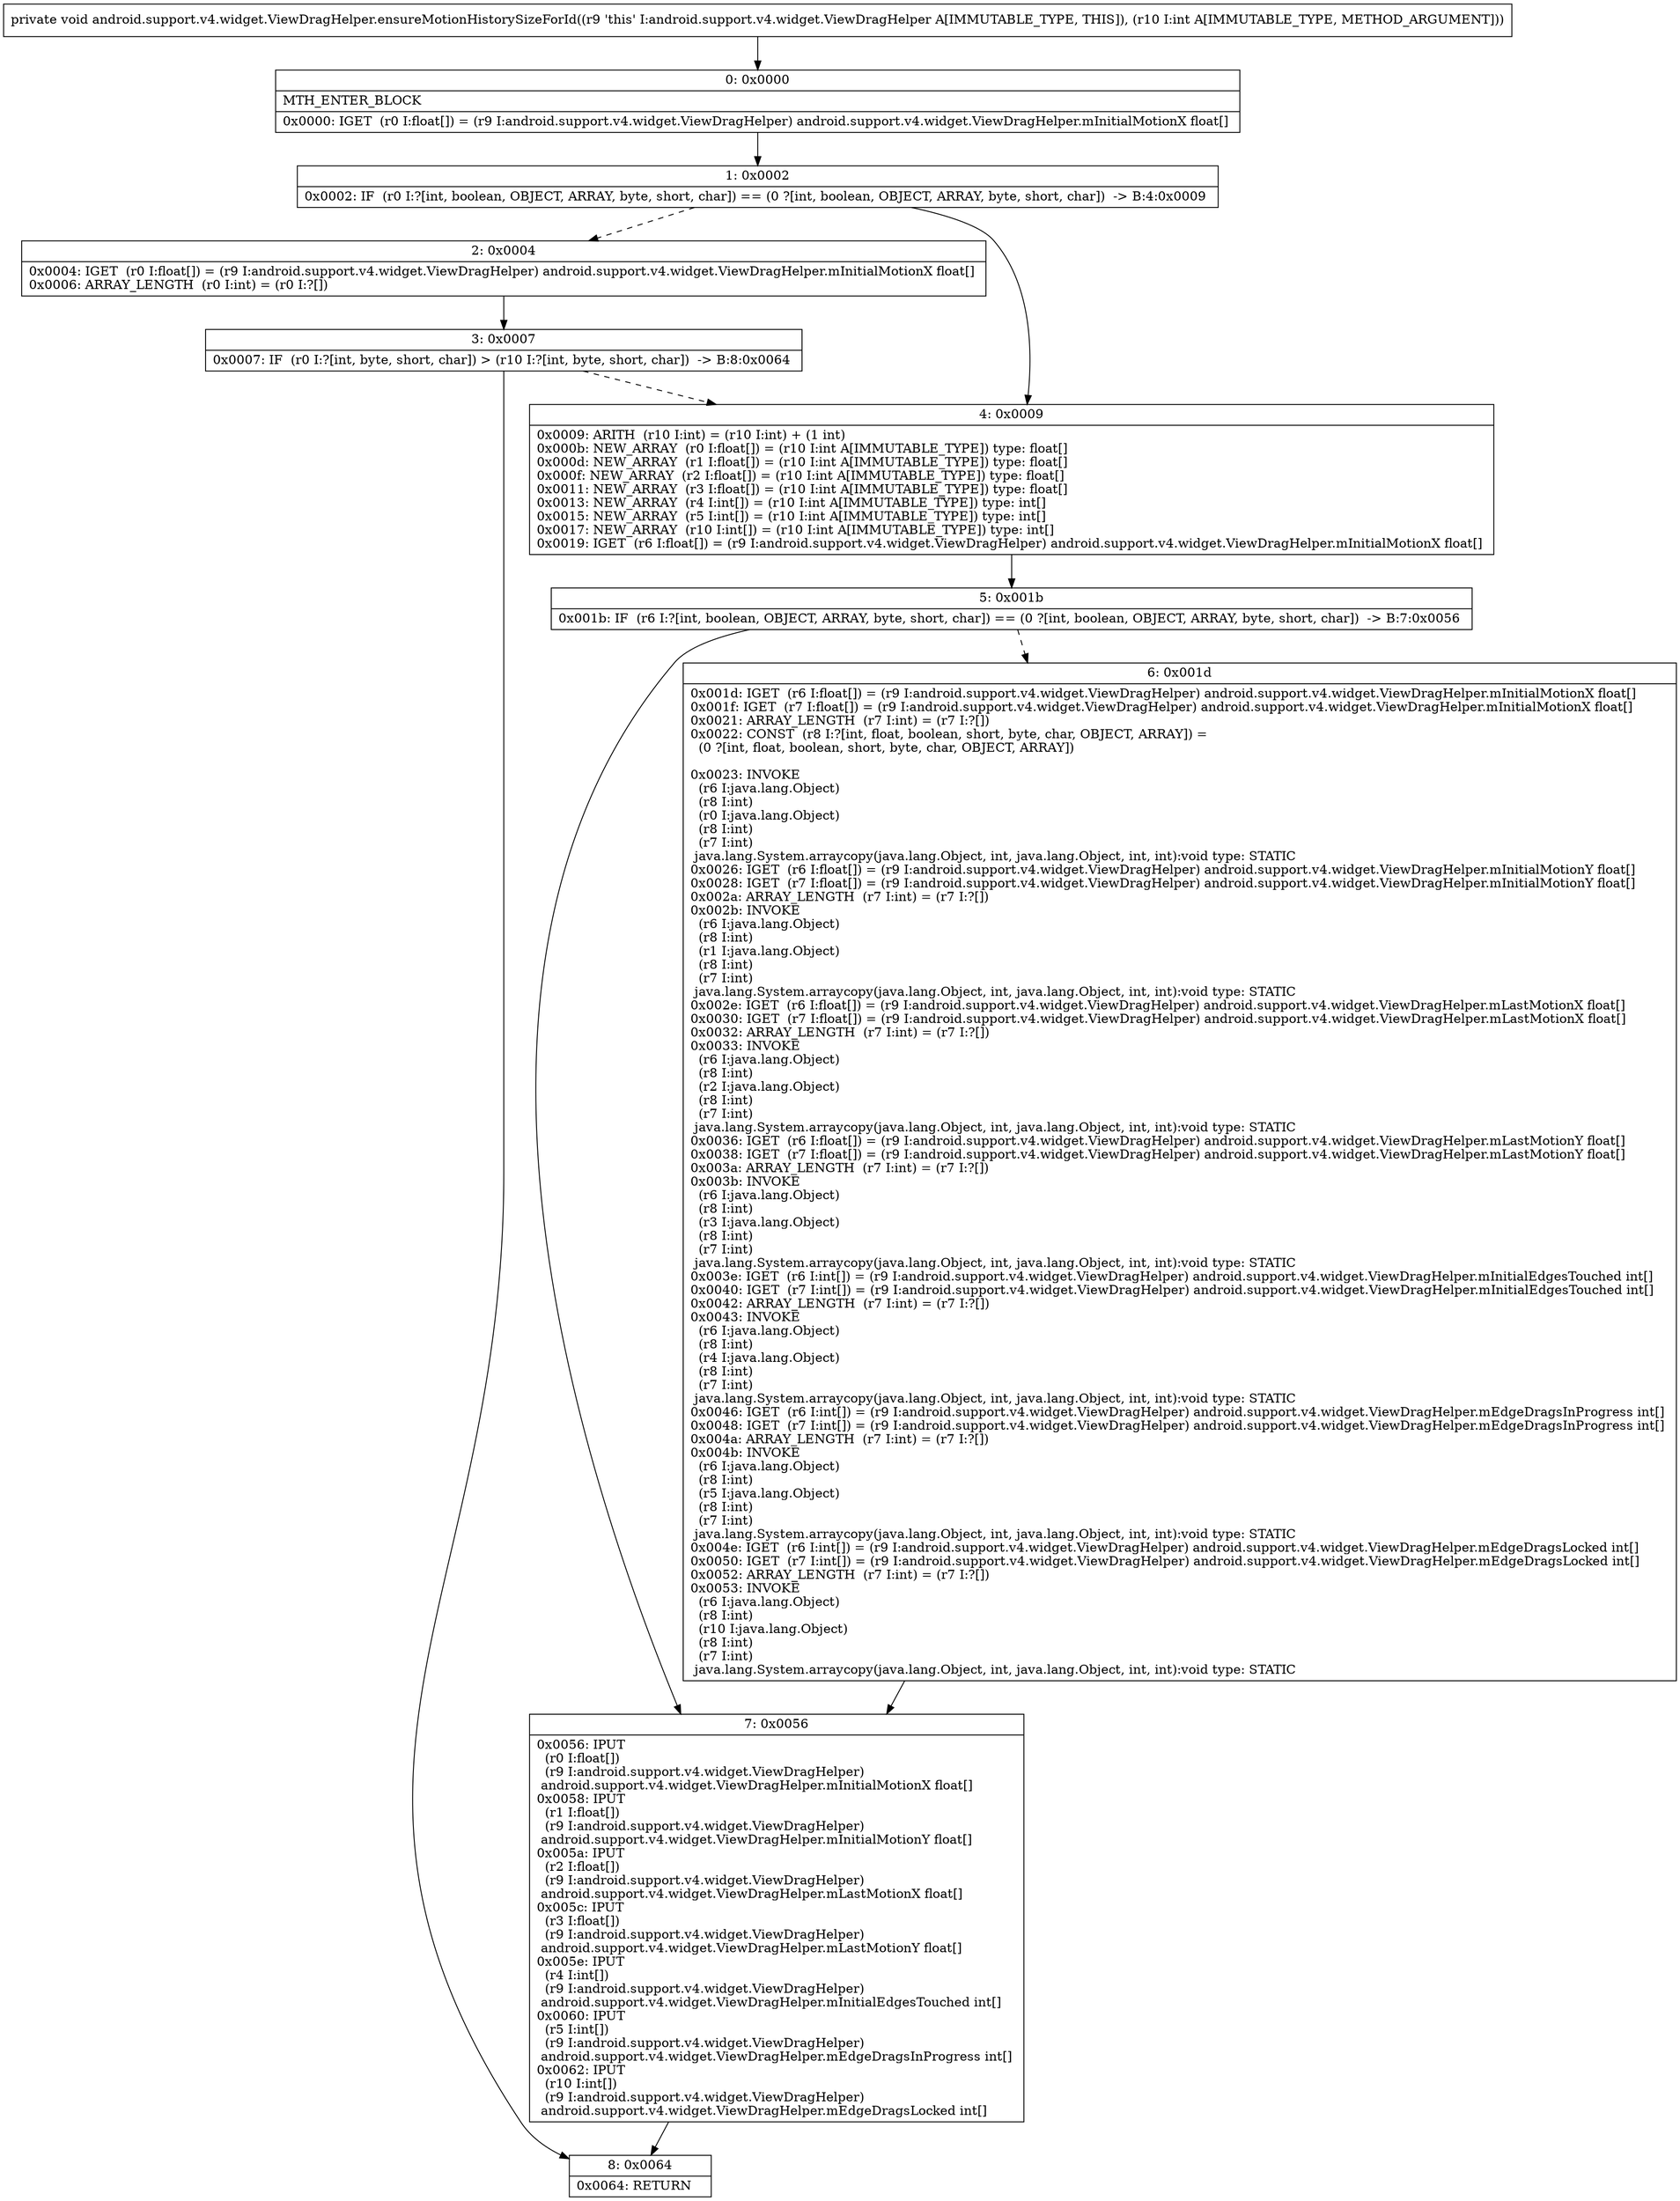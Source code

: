 digraph "CFG forandroid.support.v4.widget.ViewDragHelper.ensureMotionHistorySizeForId(I)V" {
Node_0 [shape=record,label="{0\:\ 0x0000|MTH_ENTER_BLOCK\l|0x0000: IGET  (r0 I:float[]) = (r9 I:android.support.v4.widget.ViewDragHelper) android.support.v4.widget.ViewDragHelper.mInitialMotionX float[] \l}"];
Node_1 [shape=record,label="{1\:\ 0x0002|0x0002: IF  (r0 I:?[int, boolean, OBJECT, ARRAY, byte, short, char]) == (0 ?[int, boolean, OBJECT, ARRAY, byte, short, char])  \-\> B:4:0x0009 \l}"];
Node_2 [shape=record,label="{2\:\ 0x0004|0x0004: IGET  (r0 I:float[]) = (r9 I:android.support.v4.widget.ViewDragHelper) android.support.v4.widget.ViewDragHelper.mInitialMotionX float[] \l0x0006: ARRAY_LENGTH  (r0 I:int) = (r0 I:?[]) \l}"];
Node_3 [shape=record,label="{3\:\ 0x0007|0x0007: IF  (r0 I:?[int, byte, short, char]) \> (r10 I:?[int, byte, short, char])  \-\> B:8:0x0064 \l}"];
Node_4 [shape=record,label="{4\:\ 0x0009|0x0009: ARITH  (r10 I:int) = (r10 I:int) + (1 int) \l0x000b: NEW_ARRAY  (r0 I:float[]) = (r10 I:int A[IMMUTABLE_TYPE]) type: float[] \l0x000d: NEW_ARRAY  (r1 I:float[]) = (r10 I:int A[IMMUTABLE_TYPE]) type: float[] \l0x000f: NEW_ARRAY  (r2 I:float[]) = (r10 I:int A[IMMUTABLE_TYPE]) type: float[] \l0x0011: NEW_ARRAY  (r3 I:float[]) = (r10 I:int A[IMMUTABLE_TYPE]) type: float[] \l0x0013: NEW_ARRAY  (r4 I:int[]) = (r10 I:int A[IMMUTABLE_TYPE]) type: int[] \l0x0015: NEW_ARRAY  (r5 I:int[]) = (r10 I:int A[IMMUTABLE_TYPE]) type: int[] \l0x0017: NEW_ARRAY  (r10 I:int[]) = (r10 I:int A[IMMUTABLE_TYPE]) type: int[] \l0x0019: IGET  (r6 I:float[]) = (r9 I:android.support.v4.widget.ViewDragHelper) android.support.v4.widget.ViewDragHelper.mInitialMotionX float[] \l}"];
Node_5 [shape=record,label="{5\:\ 0x001b|0x001b: IF  (r6 I:?[int, boolean, OBJECT, ARRAY, byte, short, char]) == (0 ?[int, boolean, OBJECT, ARRAY, byte, short, char])  \-\> B:7:0x0056 \l}"];
Node_6 [shape=record,label="{6\:\ 0x001d|0x001d: IGET  (r6 I:float[]) = (r9 I:android.support.v4.widget.ViewDragHelper) android.support.v4.widget.ViewDragHelper.mInitialMotionX float[] \l0x001f: IGET  (r7 I:float[]) = (r9 I:android.support.v4.widget.ViewDragHelper) android.support.v4.widget.ViewDragHelper.mInitialMotionX float[] \l0x0021: ARRAY_LENGTH  (r7 I:int) = (r7 I:?[]) \l0x0022: CONST  (r8 I:?[int, float, boolean, short, byte, char, OBJECT, ARRAY]) = \l  (0 ?[int, float, boolean, short, byte, char, OBJECT, ARRAY])\l \l0x0023: INVOKE  \l  (r6 I:java.lang.Object)\l  (r8 I:int)\l  (r0 I:java.lang.Object)\l  (r8 I:int)\l  (r7 I:int)\l java.lang.System.arraycopy(java.lang.Object, int, java.lang.Object, int, int):void type: STATIC \l0x0026: IGET  (r6 I:float[]) = (r9 I:android.support.v4.widget.ViewDragHelper) android.support.v4.widget.ViewDragHelper.mInitialMotionY float[] \l0x0028: IGET  (r7 I:float[]) = (r9 I:android.support.v4.widget.ViewDragHelper) android.support.v4.widget.ViewDragHelper.mInitialMotionY float[] \l0x002a: ARRAY_LENGTH  (r7 I:int) = (r7 I:?[]) \l0x002b: INVOKE  \l  (r6 I:java.lang.Object)\l  (r8 I:int)\l  (r1 I:java.lang.Object)\l  (r8 I:int)\l  (r7 I:int)\l java.lang.System.arraycopy(java.lang.Object, int, java.lang.Object, int, int):void type: STATIC \l0x002e: IGET  (r6 I:float[]) = (r9 I:android.support.v4.widget.ViewDragHelper) android.support.v4.widget.ViewDragHelper.mLastMotionX float[] \l0x0030: IGET  (r7 I:float[]) = (r9 I:android.support.v4.widget.ViewDragHelper) android.support.v4.widget.ViewDragHelper.mLastMotionX float[] \l0x0032: ARRAY_LENGTH  (r7 I:int) = (r7 I:?[]) \l0x0033: INVOKE  \l  (r6 I:java.lang.Object)\l  (r8 I:int)\l  (r2 I:java.lang.Object)\l  (r8 I:int)\l  (r7 I:int)\l java.lang.System.arraycopy(java.lang.Object, int, java.lang.Object, int, int):void type: STATIC \l0x0036: IGET  (r6 I:float[]) = (r9 I:android.support.v4.widget.ViewDragHelper) android.support.v4.widget.ViewDragHelper.mLastMotionY float[] \l0x0038: IGET  (r7 I:float[]) = (r9 I:android.support.v4.widget.ViewDragHelper) android.support.v4.widget.ViewDragHelper.mLastMotionY float[] \l0x003a: ARRAY_LENGTH  (r7 I:int) = (r7 I:?[]) \l0x003b: INVOKE  \l  (r6 I:java.lang.Object)\l  (r8 I:int)\l  (r3 I:java.lang.Object)\l  (r8 I:int)\l  (r7 I:int)\l java.lang.System.arraycopy(java.lang.Object, int, java.lang.Object, int, int):void type: STATIC \l0x003e: IGET  (r6 I:int[]) = (r9 I:android.support.v4.widget.ViewDragHelper) android.support.v4.widget.ViewDragHelper.mInitialEdgesTouched int[] \l0x0040: IGET  (r7 I:int[]) = (r9 I:android.support.v4.widget.ViewDragHelper) android.support.v4.widget.ViewDragHelper.mInitialEdgesTouched int[] \l0x0042: ARRAY_LENGTH  (r7 I:int) = (r7 I:?[]) \l0x0043: INVOKE  \l  (r6 I:java.lang.Object)\l  (r8 I:int)\l  (r4 I:java.lang.Object)\l  (r8 I:int)\l  (r7 I:int)\l java.lang.System.arraycopy(java.lang.Object, int, java.lang.Object, int, int):void type: STATIC \l0x0046: IGET  (r6 I:int[]) = (r9 I:android.support.v4.widget.ViewDragHelper) android.support.v4.widget.ViewDragHelper.mEdgeDragsInProgress int[] \l0x0048: IGET  (r7 I:int[]) = (r9 I:android.support.v4.widget.ViewDragHelper) android.support.v4.widget.ViewDragHelper.mEdgeDragsInProgress int[] \l0x004a: ARRAY_LENGTH  (r7 I:int) = (r7 I:?[]) \l0x004b: INVOKE  \l  (r6 I:java.lang.Object)\l  (r8 I:int)\l  (r5 I:java.lang.Object)\l  (r8 I:int)\l  (r7 I:int)\l java.lang.System.arraycopy(java.lang.Object, int, java.lang.Object, int, int):void type: STATIC \l0x004e: IGET  (r6 I:int[]) = (r9 I:android.support.v4.widget.ViewDragHelper) android.support.v4.widget.ViewDragHelper.mEdgeDragsLocked int[] \l0x0050: IGET  (r7 I:int[]) = (r9 I:android.support.v4.widget.ViewDragHelper) android.support.v4.widget.ViewDragHelper.mEdgeDragsLocked int[] \l0x0052: ARRAY_LENGTH  (r7 I:int) = (r7 I:?[]) \l0x0053: INVOKE  \l  (r6 I:java.lang.Object)\l  (r8 I:int)\l  (r10 I:java.lang.Object)\l  (r8 I:int)\l  (r7 I:int)\l java.lang.System.arraycopy(java.lang.Object, int, java.lang.Object, int, int):void type: STATIC \l}"];
Node_7 [shape=record,label="{7\:\ 0x0056|0x0056: IPUT  \l  (r0 I:float[])\l  (r9 I:android.support.v4.widget.ViewDragHelper)\l android.support.v4.widget.ViewDragHelper.mInitialMotionX float[] \l0x0058: IPUT  \l  (r1 I:float[])\l  (r9 I:android.support.v4.widget.ViewDragHelper)\l android.support.v4.widget.ViewDragHelper.mInitialMotionY float[] \l0x005a: IPUT  \l  (r2 I:float[])\l  (r9 I:android.support.v4.widget.ViewDragHelper)\l android.support.v4.widget.ViewDragHelper.mLastMotionX float[] \l0x005c: IPUT  \l  (r3 I:float[])\l  (r9 I:android.support.v4.widget.ViewDragHelper)\l android.support.v4.widget.ViewDragHelper.mLastMotionY float[] \l0x005e: IPUT  \l  (r4 I:int[])\l  (r9 I:android.support.v4.widget.ViewDragHelper)\l android.support.v4.widget.ViewDragHelper.mInitialEdgesTouched int[] \l0x0060: IPUT  \l  (r5 I:int[])\l  (r9 I:android.support.v4.widget.ViewDragHelper)\l android.support.v4.widget.ViewDragHelper.mEdgeDragsInProgress int[] \l0x0062: IPUT  \l  (r10 I:int[])\l  (r9 I:android.support.v4.widget.ViewDragHelper)\l android.support.v4.widget.ViewDragHelper.mEdgeDragsLocked int[] \l}"];
Node_8 [shape=record,label="{8\:\ 0x0064|0x0064: RETURN   \l}"];
MethodNode[shape=record,label="{private void android.support.v4.widget.ViewDragHelper.ensureMotionHistorySizeForId((r9 'this' I:android.support.v4.widget.ViewDragHelper A[IMMUTABLE_TYPE, THIS]), (r10 I:int A[IMMUTABLE_TYPE, METHOD_ARGUMENT])) }"];
MethodNode -> Node_0;
Node_0 -> Node_1;
Node_1 -> Node_2[style=dashed];
Node_1 -> Node_4;
Node_2 -> Node_3;
Node_3 -> Node_4[style=dashed];
Node_3 -> Node_8;
Node_4 -> Node_5;
Node_5 -> Node_6[style=dashed];
Node_5 -> Node_7;
Node_6 -> Node_7;
Node_7 -> Node_8;
}

